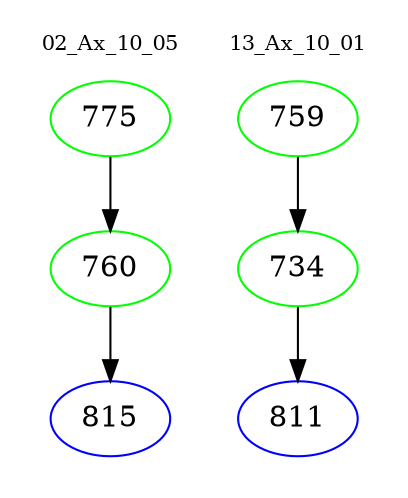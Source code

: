 digraph{
subgraph cluster_0 {
color = white
label = "02_Ax_10_05";
fontsize=10;
T0_775 [label="775", color="green"]
T0_775 -> T0_760 [color="black"]
T0_760 [label="760", color="green"]
T0_760 -> T0_815 [color="black"]
T0_815 [label="815", color="blue"]
}
subgraph cluster_1 {
color = white
label = "13_Ax_10_01";
fontsize=10;
T1_759 [label="759", color="green"]
T1_759 -> T1_734 [color="black"]
T1_734 [label="734", color="green"]
T1_734 -> T1_811 [color="black"]
T1_811 [label="811", color="blue"]
}
}
